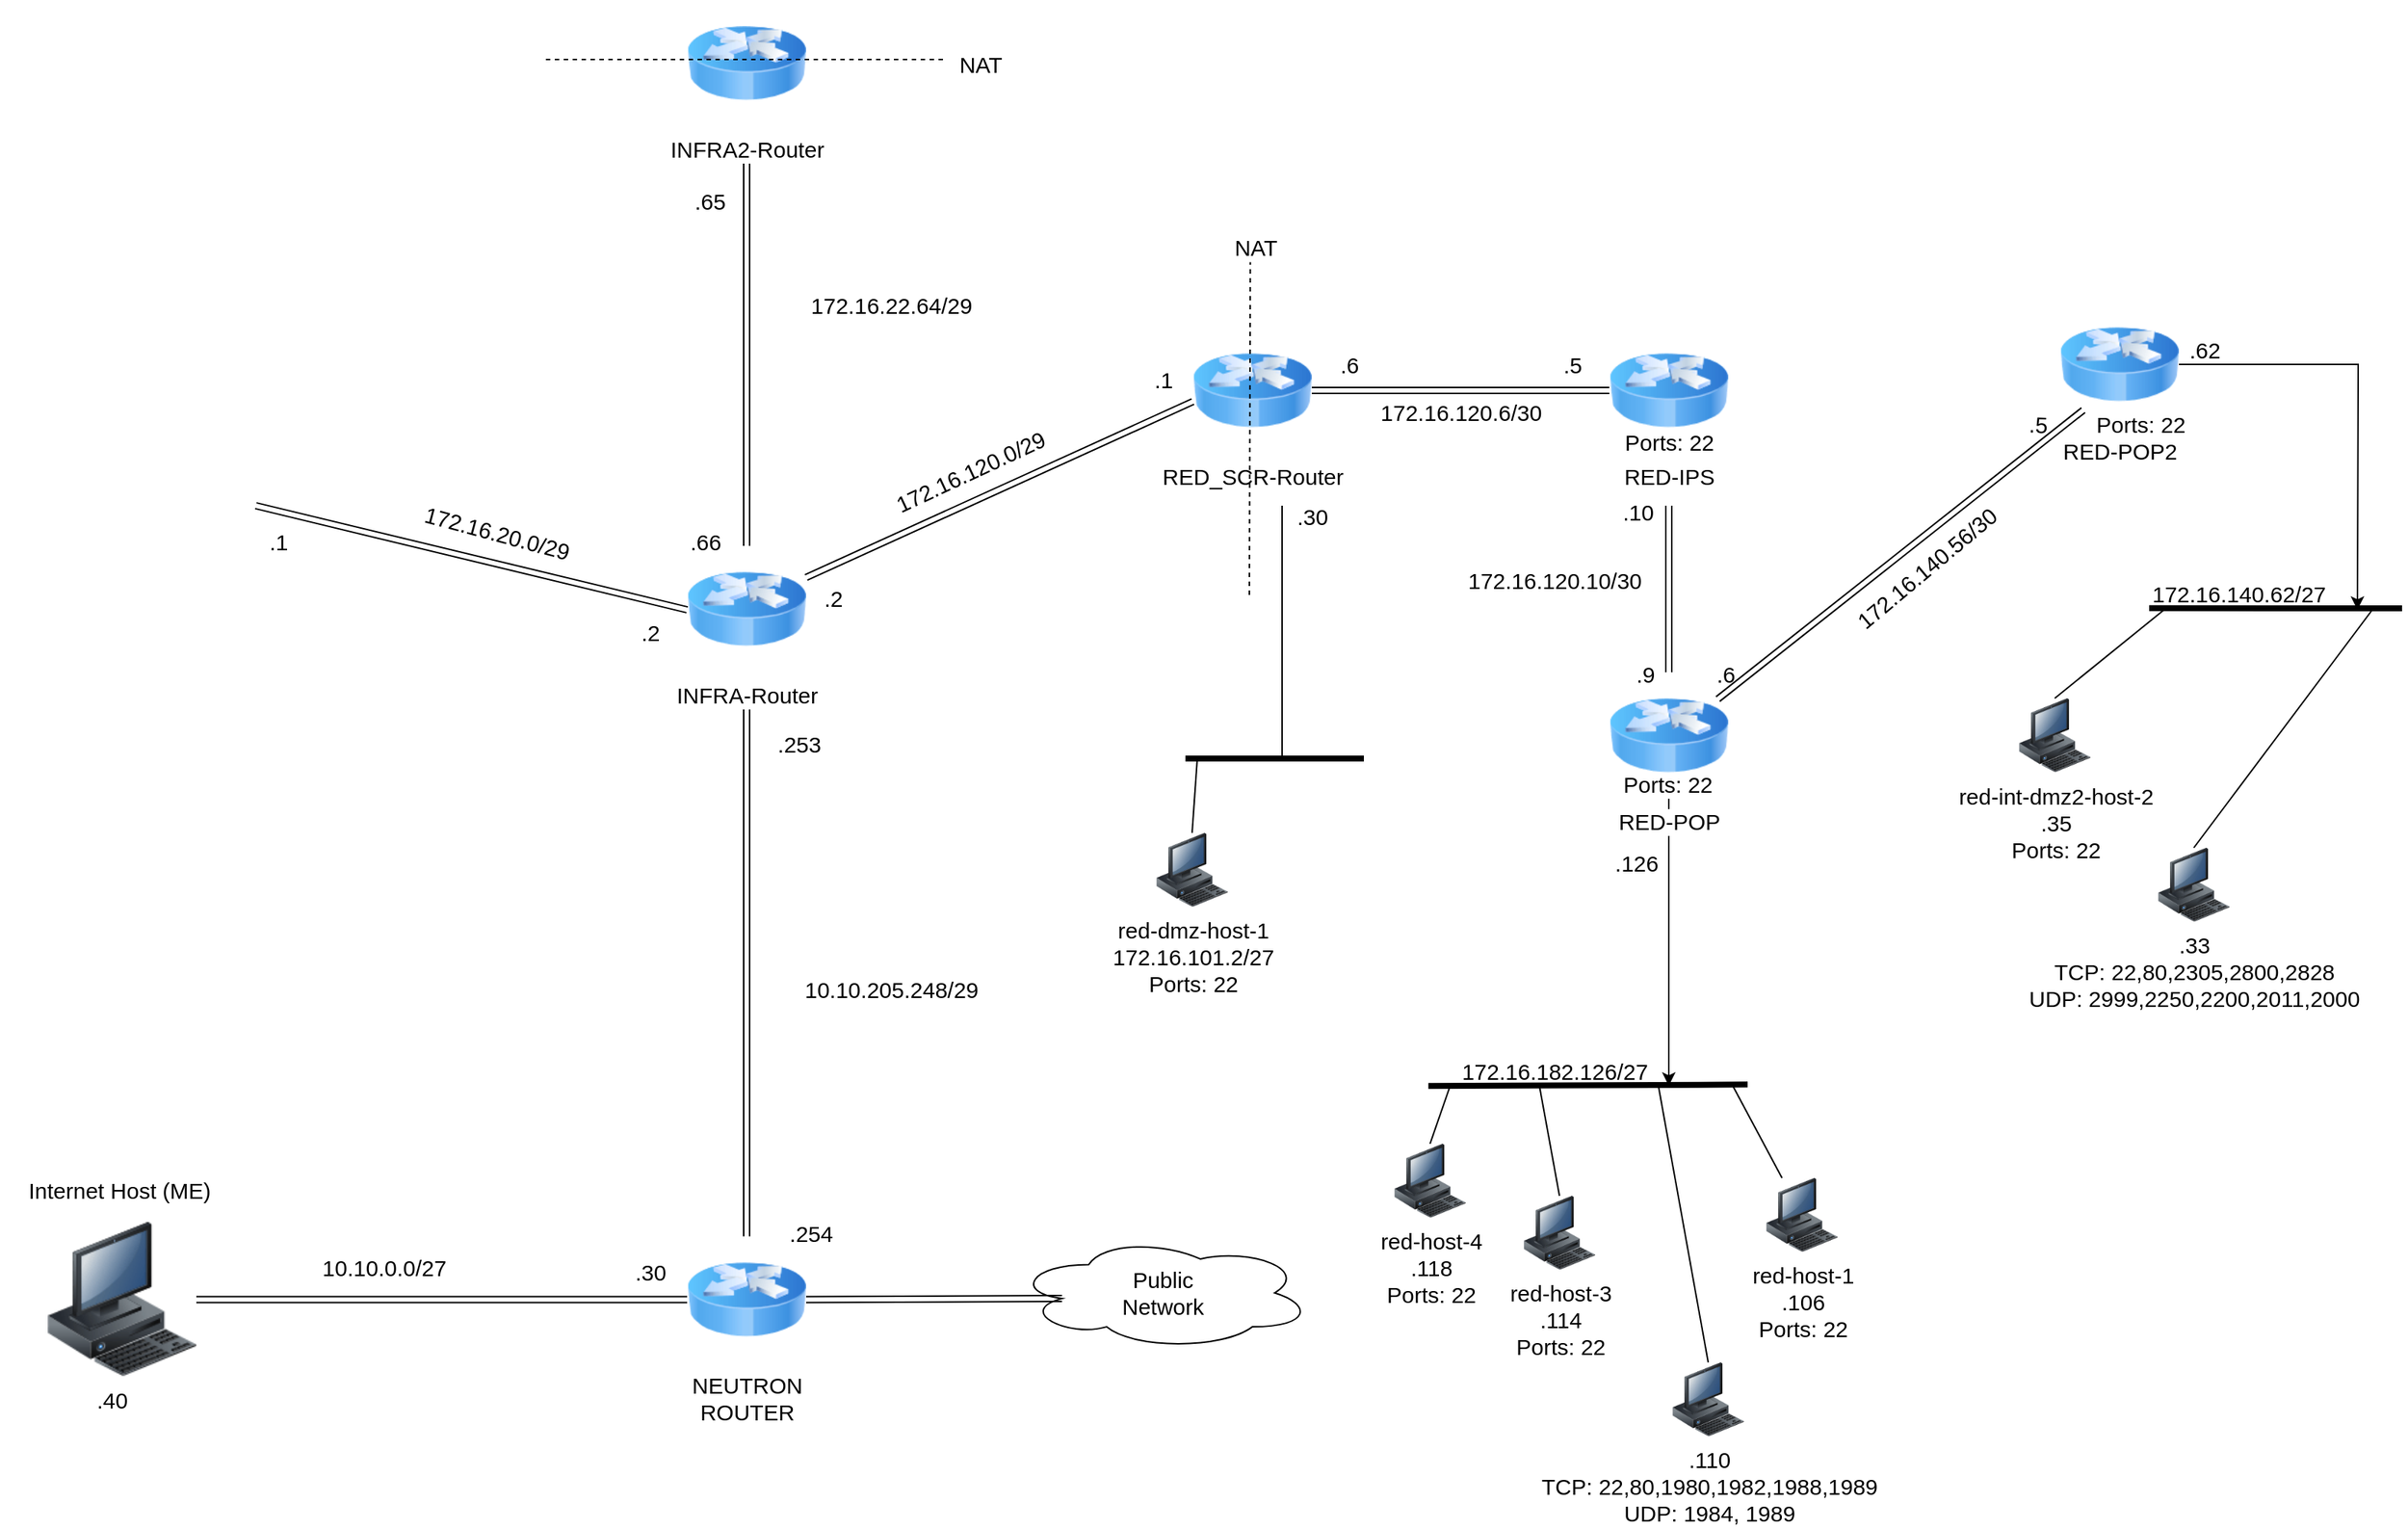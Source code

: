 <mxfile version="13.0.0" type="device"><diagram name="Page-1" id="e3a06f82-3646-2815-327d-82caf3d4e204"><mxGraphModel dx="1200" dy="956" grid="1" gridSize="10" guides="1" tooltips="1" connect="1" arrows="1" fold="1" page="1" pageScale="1.5" pageWidth="1169" pageHeight="826" background="none" math="0" shadow="0"><root><mxCell id="0" style=";html=1;"/><mxCell id="1" style=";html=1;" parent="0"/><mxCell id="Ir67TCw8tbcYhjHo69rZ-13" value="&lt;div style=&quot;font-size: 15px;&quot;&gt;NEUTRON&lt;/div&gt;&lt;div style=&quot;font-size: 15px;&quot;&gt;ROUTER&lt;br style=&quot;font-size: 15px;&quot;&gt;&lt;/div&gt;" style="image;html=1;labelBackgroundColor=#ffffff;image=img/lib/clip_art/networking/Router_Icon_128x128.png;fontSize=15;" vertex="1" parent="1"><mxGeometry x="577" y="1031.25" width="80" height="85" as="geometry"/></mxCell><mxCell id="Ir67TCw8tbcYhjHo69rZ-14" value="" style="image;html=1;labelBackgroundColor=#ffffff;image=img/lib/clip_art/computers/Workstation_128x128.png;fontSize=15;" vertex="1" parent="1"><mxGeometry x="147" y="1020" width="100" height="107.5" as="geometry"/></mxCell><mxCell id="Ir67TCw8tbcYhjHo69rZ-18" value="Internet Host (ME)" style="text;html=1;align=center;verticalAlign=middle;resizable=0;points=[];autosize=1;fontSize=15;" vertex="1" parent="1"><mxGeometry x="115" y="990" width="160" height="20" as="geometry"/></mxCell><mxCell id="Ir67TCw8tbcYhjHo69rZ-19" value=".40" style="text;html=1;align=center;verticalAlign=middle;resizable=0;points=[];autosize=1;fontSize=15;" vertex="1" parent="1"><mxGeometry x="170" y="1131" width="40" height="20" as="geometry"/></mxCell><mxCell id="Ir67TCw8tbcYhjHo69rZ-20" value="&lt;div style=&quot;font-size: 15px;&quot;&gt;Public&lt;/div&gt;&lt;div style=&quot;font-size: 15px;&quot;&gt;Network&lt;br style=&quot;font-size: 15px;&quot;&gt;&lt;/div&gt;" style="ellipse;shape=cloud;whiteSpace=wrap;html=1;align=center;fontSize=15;" vertex="1" parent="1"><mxGeometry x="797" y="1031.25" width="200" height="76" as="geometry"/></mxCell><mxCell id="Ir67TCw8tbcYhjHo69rZ-22" value="" style="shape=link;html=1;fontSize=15;exitX=1;exitY=0.5;exitDx=0;exitDy=0;entryX=0;entryY=0.5;entryDx=0;entryDy=0;" edge="1" parent="1" source="Ir67TCw8tbcYhjHo69rZ-14" target="Ir67TCw8tbcYhjHo69rZ-13"><mxGeometry width="50" height="50" relative="1" as="geometry"><mxPoint x="377" y="1120" as="sourcePoint"/><mxPoint x="417" y="1070" as="targetPoint"/></mxGeometry></mxCell><mxCell id="Ir67TCw8tbcYhjHo69rZ-23" value="" style="shape=link;html=1;fontSize=15;exitX=1;exitY=0.5;exitDx=0;exitDy=0;entryX=0.16;entryY=0.55;entryDx=0;entryDy=0;entryPerimeter=0;" edge="1" parent="1" source="Ir67TCw8tbcYhjHo69rZ-13" target="Ir67TCw8tbcYhjHo69rZ-20"><mxGeometry width="50" height="50" relative="1" as="geometry"><mxPoint x="727" y="1060" as="sourcePoint"/><mxPoint x="777" y="1010" as="targetPoint"/></mxGeometry></mxCell><mxCell id="Ir67TCw8tbcYhjHo69rZ-26" value="10.10.0.0/27" style="text;html=1;align=center;verticalAlign=middle;resizable=0;points=[];autosize=1;fontSize=15;" vertex="1" parent="1"><mxGeometry x="313" y="1042" width="120" height="20" as="geometry"/></mxCell><mxCell id="Ir67TCw8tbcYhjHo69rZ-27" value=".30" style="text;html=1;align=center;verticalAlign=middle;resizable=0;points=[];autosize=1;fontSize=15;" vertex="1" parent="1"><mxGeometry x="532" y="1045" width="40" height="20" as="geometry"/></mxCell><mxCell id="Ir67TCw8tbcYhjHo69rZ-28" value="" style="shape=link;html=1;fontSize=15;" edge="1" parent="1" source="Ir67TCw8tbcYhjHo69rZ-13"><mxGeometry width="50" height="50" relative="1" as="geometry"><mxPoint x="617" y="980" as="sourcePoint"/><mxPoint x="617" y="660" as="targetPoint"/></mxGeometry></mxCell><mxCell id="Ir67TCw8tbcYhjHo69rZ-29" value=".254" style="text;html=1;align=center;verticalAlign=middle;resizable=0;points=[];autosize=1;fontSize=15;" vertex="1" parent="1"><mxGeometry x="635" y="1019" width="50" height="20" as="geometry"/></mxCell><mxCell id="Ir67TCw8tbcYhjHo69rZ-30" value="10.10.205.248/29" style="text;html=1;align=center;verticalAlign=middle;resizable=0;points=[];autosize=1;fontSize=15;" vertex="1" parent="1"><mxGeometry x="634" y="855" width="160" height="20" as="geometry"/></mxCell><mxCell id="Ir67TCw8tbcYhjHo69rZ-33" value="&lt;div style=&quot;font-size: 15px;&quot;&gt;INFRA-Router&lt;/div&gt;" style="image;html=1;labelBackgroundColor=#ffffff;image=img/lib/clip_art/networking/Router_Icon_128x128.png;fontSize=15;" vertex="1" parent="1"><mxGeometry x="577" y="567" width="80" height="85" as="geometry"/></mxCell><mxCell id="Ir67TCw8tbcYhjHo69rZ-37" value="" style="shape=link;html=1;fontSize=15;exitX=1;exitY=0.25;exitDx=0;exitDy=0;" edge="1" parent="1" source="Ir67TCw8tbcYhjHo69rZ-33"><mxGeometry width="50" height="50" relative="1" as="geometry"><mxPoint x="807" y="551.25" as="sourcePoint"/><mxPoint x="917" y="470" as="targetPoint"/></mxGeometry></mxCell><mxCell id="Ir67TCw8tbcYhjHo69rZ-38" value=".2" style="text;html=1;align=center;verticalAlign=middle;resizable=0;points=[];autosize=1;fontSize=15;" vertex="1" parent="1"><mxGeometry x="660" y="592" width="30" height="20" as="geometry"/></mxCell><mxCell id="Ir67TCw8tbcYhjHo69rZ-40" value=".1" style="text;html=1;align=center;verticalAlign=middle;resizable=0;points=[];autosize=1;fontSize=15;" vertex="1" parent="1"><mxGeometry x="882" y="445" width="30" height="20" as="geometry"/></mxCell><mxCell id="Ir67TCw8tbcYhjHo69rZ-41" value="&lt;div style=&quot;font-size: 15px;&quot;&gt;RED_SCR-Router&lt;/div&gt;&lt;div style=&quot;font-size: 15px;&quot;&gt;&lt;br style=&quot;font-size: 15px;&quot;&gt;&lt;/div&gt;" style="image;html=1;labelBackgroundColor=#ffffff;image=img/lib/clip_art/networking/Router_Icon_128x128.png;fontSize=15;" vertex="1" parent="1"><mxGeometry x="917" y="420" width="80" height="85" as="geometry"/></mxCell><mxCell id="Ir67TCw8tbcYhjHo69rZ-42" value="172.16.120.0/29" style="text;html=1;align=center;verticalAlign=middle;resizable=0;points=[];autosize=1;fontSize=15;rotation=-25;" vertex="1" parent="1"><mxGeometry x="692" y="507" width="150" height="20" as="geometry"/></mxCell><mxCell id="Ir67TCw8tbcYhjHo69rZ-43" value="" style="shape=link;html=1;fontSize=15;exitX=0.5;exitY=0;exitDx=0;exitDy=0;" edge="1" parent="1" source="Ir67TCw8tbcYhjHo69rZ-33"><mxGeometry width="50" height="50" relative="1" as="geometry"><mxPoint x="616" y="550" as="sourcePoint"/><mxPoint x="617" y="310" as="targetPoint"/></mxGeometry></mxCell><mxCell id="Ir67TCw8tbcYhjHo69rZ-44" value="172.16.22.64/29" style="text;html=1;align=center;verticalAlign=middle;resizable=0;points=[];autosize=1;fontSize=15;" vertex="1" parent="1"><mxGeometry x="639" y="395" width="150" height="20" as="geometry"/></mxCell><mxCell id="Ir67TCw8tbcYhjHo69rZ-45" value=".66" style="text;html=1;align=center;verticalAlign=middle;resizable=0;points=[];autosize=1;fontSize=15;" vertex="1" parent="1"><mxGeometry x="569" y="554" width="40" height="20" as="geometry"/></mxCell><mxCell id="Ir67TCw8tbcYhjHo69rZ-46" value="" style="shape=link;html=1;fontSize=15;" edge="1" parent="1"><mxGeometry width="50" height="50" relative="1" as="geometry"><mxPoint x="287" y="540" as="sourcePoint"/><mxPoint x="577" y="610" as="targetPoint"/></mxGeometry></mxCell><mxCell id="Ir67TCw8tbcYhjHo69rZ-47" value=".2" style="text;html=1;align=center;verticalAlign=middle;resizable=0;points=[];autosize=1;fontSize=15;" vertex="1" parent="1"><mxGeometry x="537" y="615" width="30" height="20" as="geometry"/></mxCell><mxCell id="Ir67TCw8tbcYhjHo69rZ-48" value=".253" style="text;html=1;align=center;verticalAlign=middle;resizable=0;points=[];autosize=1;fontSize=15;" vertex="1" parent="1"><mxGeometry x="627" y="690" width="50" height="20" as="geometry"/></mxCell><mxCell id="Ir67TCw8tbcYhjHo69rZ-49" value="172.16.20.0/29" style="text;html=1;align=center;verticalAlign=middle;resizable=0;points=[];autosize=1;fontSize=15;rotation=15;" vertex="1" parent="1"><mxGeometry x="379" y="548" width="140" height="20" as="geometry"/></mxCell><mxCell id="Ir67TCw8tbcYhjHo69rZ-50" value=".1" style="text;html=1;align=center;verticalAlign=middle;resizable=0;points=[];autosize=1;fontSize=15;" vertex="1" parent="1"><mxGeometry x="287" y="554" width="30" height="20" as="geometry"/></mxCell><mxCell id="Ir67TCw8tbcYhjHo69rZ-51" value="&lt;div style=&quot;font-size: 15px;&quot;&gt;INFRA2-Router&lt;/div&gt;" style="image;html=1;labelBackgroundColor=#ffffff;image=img/lib/clip_art/networking/Router_Icon_128x128.png;fontSize=15;" vertex="1" parent="1"><mxGeometry x="577" y="200" width="80" height="85" as="geometry"/></mxCell><mxCell id="Ir67TCw8tbcYhjHo69rZ-52" value=".65" style="text;html=1;align=center;verticalAlign=middle;resizable=0;points=[];autosize=1;fontSize=15;" vertex="1" parent="1"><mxGeometry x="572" y="325" width="40" height="20" as="geometry"/></mxCell><mxCell id="Ir67TCw8tbcYhjHo69rZ-55" value="" style="endArrow=none;dashed=1;html=1;fontSize=15;" edge="1" parent="1"><mxGeometry width="50" height="50" relative="1" as="geometry"><mxPoint x="482" y="240" as="sourcePoint"/><mxPoint x="752" y="240" as="targetPoint"/></mxGeometry></mxCell><mxCell id="Ir67TCw8tbcYhjHo69rZ-56" value="NAT" style="text;html=1;align=center;verticalAlign=middle;resizable=0;points=[];autosize=1;fontSize=15;" vertex="1" parent="1"><mxGeometry x="749" y="232.5" width="50" height="20" as="geometry"/></mxCell><mxCell id="Ir67TCw8tbcYhjHo69rZ-57" value="" style="endArrow=none;dashed=1;html=1;fontSize=15;entryX=0.433;entryY=1.011;entryDx=0;entryDy=0;entryPerimeter=0;" edge="1" parent="1" target="Ir67TCw8tbcYhjHo69rZ-58"><mxGeometry width="50" height="50" relative="1" as="geometry"><mxPoint x="955" y="600" as="sourcePoint"/><mxPoint x="957" y="390" as="targetPoint"/></mxGeometry></mxCell><mxCell id="Ir67TCw8tbcYhjHo69rZ-58" value="NAT" style="text;html=1;align=center;verticalAlign=middle;resizable=0;points=[];autosize=1;fontSize=15;" vertex="1" parent="1"><mxGeometry x="934" y="356" width="50" height="20" as="geometry"/></mxCell><mxCell id="Ir67TCw8tbcYhjHo69rZ-59" value="&lt;div&gt;RED-IPS&lt;/div&gt;" style="image;html=1;labelBackgroundColor=#ffffff;image=img/lib/clip_art/networking/Router_Icon_128x128.png;fontSize=15;" vertex="1" parent="1"><mxGeometry x="1197" y="420" width="80" height="85" as="geometry"/></mxCell><mxCell id="Ir67TCw8tbcYhjHo69rZ-164" value="" style="edgeStyle=orthogonalEdgeStyle;rounded=0;orthogonalLoop=1;jettySize=auto;html=1;strokeWidth=1;fontSize=15;" edge="1" parent="1" source="Ir67TCw8tbcYhjHo69rZ-60"><mxGeometry relative="1" as="geometry"><mxPoint x="1237" y="930" as="targetPoint"/></mxGeometry></mxCell><mxCell id="Ir67TCw8tbcYhjHo69rZ-60" value="RED-POP" style="image;html=1;labelBackgroundColor=#ffffff;image=img/lib/clip_art/networking/Router_Icon_128x128.png;fontSize=15;" vertex="1" parent="1"><mxGeometry x="1197" y="652" width="80" height="85" as="geometry"/></mxCell><mxCell id="Ir67TCw8tbcYhjHo69rZ-64" value="" style="shape=link;html=1;fontSize=15;entryX=0;entryY=0.5;entryDx=0;entryDy=0;exitX=1;exitY=0.5;exitDx=0;exitDy=0;" edge="1" parent="1" source="Ir67TCw8tbcYhjHo69rZ-41" target="Ir67TCw8tbcYhjHo69rZ-59"><mxGeometry width="50" height="50" relative="1" as="geometry"><mxPoint x="1057" y="455" as="sourcePoint"/><mxPoint x="1169" y="454" as="targetPoint"/></mxGeometry></mxCell><mxCell id="Ir67TCw8tbcYhjHo69rZ-67" value="" style="shape=link;html=1;fontSize=15;exitX=0.5;exitY=0;exitDx=0;exitDy=0;" edge="1" parent="1" source="Ir67TCw8tbcYhjHo69rZ-60"><mxGeometry width="50" height="50" relative="1" as="geometry"><mxPoint x="1025" y="651.03" as="sourcePoint"/><mxPoint x="1237" y="540" as="targetPoint"/></mxGeometry></mxCell><mxCell id="Ir67TCw8tbcYhjHo69rZ-68" value="172.16.120.6/30" style="text;html=1;align=center;verticalAlign=middle;resizable=0;points=[];autosize=1;fontSize=15;" vertex="1" parent="1"><mxGeometry x="1022" y="467" width="150" height="20" as="geometry"/></mxCell><mxCell id="Ir67TCw8tbcYhjHo69rZ-71" value="172.16.120.10/30" style="text;html=1;align=center;verticalAlign=middle;resizable=0;points=[];autosize=1;fontSize=15;" vertex="1" parent="1"><mxGeometry x="1080" y="580" width="160" height="20" as="geometry"/></mxCell><mxCell id="Ir67TCw8tbcYhjHo69rZ-73" value="172.16.182.126/27" style="text;html=1;align=center;verticalAlign=middle;resizable=0;points=[];autosize=1;fontSize=15;" vertex="1" parent="1"><mxGeometry x="1075" y="910" width="170" height="20" as="geometry"/></mxCell><mxCell id="Ir67TCw8tbcYhjHo69rZ-158" style="edgeStyle=orthogonalEdgeStyle;rounded=0;orthogonalLoop=1;jettySize=auto;html=1;exitX=1;exitY=0.5;exitDx=0;exitDy=0;strokeWidth=1;fontSize=15;" edge="1" parent="1" source="Ir67TCw8tbcYhjHo69rZ-77"><mxGeometry relative="1" as="geometry"><mxPoint x="1700" y="610" as="targetPoint"/></mxGeometry></mxCell><mxCell id="Ir67TCw8tbcYhjHo69rZ-77" value="RED-POP2" style="image;html=1;labelBackgroundColor=#ffffff;image=img/lib/clip_art/networking/Router_Icon_128x128.png;fontSize=15;" vertex="1" parent="1"><mxGeometry x="1500" y="402.5" width="80" height="85" as="geometry"/></mxCell><mxCell id="Ir67TCw8tbcYhjHo69rZ-78" value="" style="shape=link;html=1;fontSize=15;entryX=0.027;entryY=0.038;entryDx=0;entryDy=0;entryPerimeter=0;" edge="1" parent="1" target="Ir67TCw8tbcYhjHo69rZ-98"><mxGeometry width="50" height="50" relative="1" as="geometry"><mxPoint x="1270" y="670" as="sourcePoint"/><mxPoint x="1427" y="690" as="targetPoint"/></mxGeometry></mxCell><mxCell id="Ir67TCw8tbcYhjHo69rZ-79" value="&lt;div&gt;.5&lt;/div&gt;" style="text;html=1;align=center;verticalAlign=middle;resizable=0;points=[];autosize=1;fontSize=15;rotation=2;" vertex="1" parent="1"><mxGeometry x="1470" y="475" width="30" height="20" as="geometry"/></mxCell><mxCell id="Ir67TCw8tbcYhjHo69rZ-142" value="172.16.140.56/30" style="text;html=1;align=center;verticalAlign=middle;resizable=0;points=[];autosize=1;fontSize=15;rotation=-40;" vertex="1" parent="1"><mxGeometry x="1330" y="572" width="160" height="20" as="geometry"/></mxCell><mxCell id="Ir67TCw8tbcYhjHo69rZ-83" value="172.16.140.62/27" style="text;html=1;align=center;verticalAlign=middle;resizable=0;points=[];autosize=1;fontSize=15;rotation=0;" vertex="1" parent="1"><mxGeometry x="1540" y="589" width="160" height="20" as="geometry"/></mxCell><mxCell id="Ir67TCw8tbcYhjHo69rZ-98" value="Ports: 22" style="text;html=1;align=center;verticalAlign=middle;resizable=0;points=[];autosize=1;fontSize=15;" vertex="1" parent="1"><mxGeometry x="1513.5" y="475" width="80" height="20" as="geometry"/></mxCell><mxCell id="Ir67TCw8tbcYhjHo69rZ-104" value="" style="endArrow=none;html=1;fontSize=15;" edge="1" parent="1"><mxGeometry width="50" height="50" relative="1" as="geometry"><mxPoint x="977" y="710" as="sourcePoint"/><mxPoint x="977" y="540" as="targetPoint"/></mxGeometry></mxCell><mxCell id="Ir67TCw8tbcYhjHo69rZ-105" value="" style="endArrow=none;html=1;fontSize=15;strokeWidth=4;" edge="1" parent="1"><mxGeometry width="50" height="50" relative="1" as="geometry"><mxPoint x="912" y="710" as="sourcePoint"/><mxPoint x="1032" y="710" as="targetPoint"/></mxGeometry></mxCell><mxCell id="Ir67TCw8tbcYhjHo69rZ-106" value="&lt;div style=&quot;font-size: 15px;&quot;&gt;&lt;font style=&quot;font-size: 15px;&quot;&gt;red-dmz-host-1&lt;/font&gt;&lt;/div&gt;&lt;div style=&quot;font-size: 15px;&quot;&gt;&lt;font style=&quot;font-size: 15px;&quot;&gt;172.16.101.2/27&lt;/font&gt;&lt;/div&gt;&lt;div style=&quot;font-size: 15px;&quot;&gt;&lt;font style=&quot;font-size: 15px;&quot;&gt;Ports: 22&lt;br style=&quot;font-size: 15px;&quot;&gt;&lt;/font&gt;&lt;/div&gt;" style="image;html=1;labelBackgroundColor=#ffffff;image=img/lib/clip_art/computers/Workstation_128x128.png;fontSize=15;" vertex="1" parent="1"><mxGeometry x="890" y="760" width="53" height="50" as="geometry"/></mxCell><mxCell id="Ir67TCw8tbcYhjHo69rZ-107" value="" style="endArrow=none;html=1;strokeWidth=1;fontSize=15;exitX=0.5;exitY=0;exitDx=0;exitDy=0;" edge="1" parent="1" source="Ir67TCw8tbcYhjHo69rZ-106"><mxGeometry width="50" height="50" relative="1" as="geometry"><mxPoint x="980" y="870" as="sourcePoint"/><mxPoint x="920" y="710" as="targetPoint"/></mxGeometry></mxCell><mxCell id="Ir67TCw8tbcYhjHo69rZ-109" value="&lt;font style=&quot;font-size: 15px&quot;&gt;Ports: 22&lt;br&gt;&lt;/font&gt;" style="text;html=1;align=center;verticalAlign=middle;resizable=0;points=[];autosize=1;fontSize=15;" vertex="1" parent="1"><mxGeometry x="1197" y="487" width="80" height="20" as="geometry"/></mxCell><mxCell id="Ir67TCw8tbcYhjHo69rZ-112" value=".10" style="text;html=1;align=center;verticalAlign=middle;resizable=0;points=[];autosize=1;fontSize=15;" vertex="1" parent="1"><mxGeometry x="1196" y="534" width="40" height="20" as="geometry"/></mxCell><mxCell id="Ir67TCw8tbcYhjHo69rZ-113" value=".6" style="text;html=1;align=center;verticalAlign=middle;resizable=0;points=[];autosize=1;fontSize=15;" vertex="1" parent="1"><mxGeometry x="1007" y="435" width="30" height="20" as="geometry"/></mxCell><mxCell id="Ir67TCw8tbcYhjHo69rZ-114" value=".5" style="text;html=1;align=center;verticalAlign=middle;resizable=0;points=[];autosize=1;fontSize=15;" vertex="1" parent="1"><mxGeometry x="1157" y="435" width="30" height="20" as="geometry"/></mxCell><mxCell id="Ir67TCw8tbcYhjHo69rZ-115" value=".9" style="text;html=1;align=center;verticalAlign=middle;resizable=0;points=[];autosize=1;fontSize=15;" vertex="1" parent="1"><mxGeometry x="1206" y="642.5" width="30" height="20" as="geometry"/></mxCell><mxCell id="Ir67TCw8tbcYhjHo69rZ-116" value=".30" style="text;html=1;align=center;verticalAlign=middle;resizable=0;points=[];autosize=1;fontSize=15;" vertex="1" parent="1"><mxGeometry x="977" y="537" width="40" height="20" as="geometry"/></mxCell><mxCell id="Ir67TCw8tbcYhjHo69rZ-117" value="&lt;font style=&quot;font-size: 15px&quot;&gt;Ports: 22&lt;br&gt;&lt;/font&gt;" style="text;html=1;align=center;verticalAlign=middle;resizable=0;points=[];autosize=1;fontSize=15;" vertex="1" parent="1"><mxGeometry x="1196" y="717" width="80" height="20" as="geometry"/></mxCell><mxCell id="Ir67TCw8tbcYhjHo69rZ-119" value=".6" style="text;html=1;align=center;verticalAlign=middle;resizable=0;points=[];autosize=1;fontSize=15;" vertex="1" parent="1"><mxGeometry x="1260" y="642.5" width="30" height="20" as="geometry"/></mxCell><mxCell id="Ir67TCw8tbcYhjHo69rZ-120" value=".126" style="text;html=1;align=center;verticalAlign=middle;resizable=0;points=[];autosize=1;fontSize=15;" vertex="1" parent="1"><mxGeometry x="1190" y="770" width="50" height="20" as="geometry"/></mxCell><mxCell id="Ir67TCw8tbcYhjHo69rZ-124" value="" style="endArrow=none;html=1;fontSize=15;strokeWidth=4;exitX=0.002;exitY=1.008;exitDx=0;exitDy=0;exitPerimeter=0;" edge="1" parent="1" source="Ir67TCw8tbcYhjHo69rZ-73"><mxGeometry width="50" height="50" relative="1" as="geometry"><mxPoint x="1110" y="929" as="sourcePoint"/><mxPoint x="1290" y="929.17" as="targetPoint"/></mxGeometry></mxCell><mxCell id="Ir67TCw8tbcYhjHo69rZ-125" value="red-host-4&lt;br&gt;&lt;div&gt;.118&lt;/div&gt;&lt;div style=&quot;font-size: 15px&quot;&gt;&lt;font style=&quot;font-size: 15px&quot;&gt;Ports: 22&lt;br style=&quot;font-size: 15px&quot;&gt;&lt;/font&gt;&lt;/div&gt;" style="image;html=1;labelBackgroundColor=#ffffff;image=img/lib/clip_art/computers/Workstation_128x128.png;fontSize=15;" vertex="1" parent="1"><mxGeometry x="1050" y="969" width="53" height="50" as="geometry"/></mxCell><mxCell id="Ir67TCw8tbcYhjHo69rZ-133" value="red-host-3&lt;br&gt;&lt;div&gt;.114&lt;/div&gt;&lt;div style=&quot;font-size: 15px&quot;&gt;&lt;font style=&quot;font-size: 15px&quot;&gt;Ports: 22&lt;br style=&quot;font-size: 15px&quot;&gt;&lt;/font&gt;&lt;/div&gt;" style="image;html=1;labelBackgroundColor=#ffffff;image=img/lib/clip_art/computers/Workstation_128x128.png;fontSize=15;" vertex="1" parent="1"><mxGeometry x="1137" y="1004" width="53" height="50" as="geometry"/></mxCell><mxCell id="Ir67TCw8tbcYhjHo69rZ-134" value=".110&lt;br&gt;&lt;div style=&quot;font-size: 15px&quot;&gt;&lt;font style=&quot;font-size: 15px&quot;&gt;TCP: 22,80,1980,1982,1988,1989&lt;/font&gt;&lt;/div&gt;&lt;div style=&quot;font-size: 15px&quot;&gt;&lt;font style=&quot;font-size: 15px&quot;&gt;UDP: 1984, 1989&lt;br style=&quot;font-size: 15px&quot;&gt;&lt;/font&gt;&lt;/div&gt;" style="image;html=1;labelBackgroundColor=#ffffff;image=img/lib/clip_art/computers/Workstation_128x128.png;fontSize=15;" vertex="1" parent="1"><mxGeometry x="1237" y="1116" width="53" height="50" as="geometry"/></mxCell><mxCell id="Ir67TCw8tbcYhjHo69rZ-135" value="red-host-1&lt;br&gt;&lt;div&gt;.106&lt;/div&gt;&lt;div style=&quot;font-size: 15px&quot;&gt;&lt;font style=&quot;font-size: 15px&quot;&gt;Ports: 22&lt;br style=&quot;font-size: 15px&quot;&gt;&lt;/font&gt;&lt;/div&gt;" style="image;html=1;labelBackgroundColor=#ffffff;image=img/lib/clip_art/computers/Workstation_128x128.png;fontSize=15;" vertex="1" parent="1"><mxGeometry x="1300" y="992" width="53" height="50" as="geometry"/></mxCell><mxCell id="Ir67TCw8tbcYhjHo69rZ-138" value="" style="endArrow=none;html=1;fontSize=15;exitX=0.5;exitY=0;exitDx=0;exitDy=0;" edge="1" parent="1" source="Ir67TCw8tbcYhjHo69rZ-125"><mxGeometry width="50" height="50" relative="1" as="geometry"><mxPoint x="1245" y="939.17" as="sourcePoint"/><mxPoint x="1090" y="930" as="targetPoint"/></mxGeometry></mxCell><mxCell id="Ir67TCw8tbcYhjHo69rZ-139" value="" style="endArrow=none;html=1;fontSize=15;exitX=0.5;exitY=0;exitDx=0;exitDy=0;" edge="1" parent="1" source="Ir67TCw8tbcYhjHo69rZ-133"><mxGeometry width="50" height="50" relative="1" as="geometry"><mxPoint x="1255" y="949.17" as="sourcePoint"/><mxPoint x="1150" y="930" as="targetPoint"/></mxGeometry></mxCell><mxCell id="Ir67TCw8tbcYhjHo69rZ-140" value="" style="endArrow=none;html=1;fontSize=15;exitX=0.5;exitY=0;exitDx=0;exitDy=0;" edge="1" parent="1" source="Ir67TCw8tbcYhjHo69rZ-134"><mxGeometry width="50" height="50" relative="1" as="geometry"><mxPoint x="1265" y="959.17" as="sourcePoint"/><mxPoint x="1230" y="930" as="targetPoint"/></mxGeometry></mxCell><mxCell id="Ir67TCw8tbcYhjHo69rZ-141" value="" style="endArrow=none;html=1;fontSize=15;" edge="1" parent="1" source="Ir67TCw8tbcYhjHo69rZ-135"><mxGeometry width="50" height="50" relative="1" as="geometry"><mxPoint x="1350" y="973.5" as="sourcePoint"/><mxPoint x="1280" y="930" as="targetPoint"/></mxGeometry></mxCell><mxCell id="Ir67TCw8tbcYhjHo69rZ-146" value="" style="endArrow=none;html=1;fontSize=15;strokeWidth=4;" edge="1" parent="1"><mxGeometry width="50" height="50" relative="1" as="geometry"><mxPoint x="1560" y="608.91" as="sourcePoint"/><mxPoint x="1730" y="609" as="targetPoint"/></mxGeometry></mxCell><mxCell id="Ir67TCw8tbcYhjHo69rZ-147" value="&lt;div style=&quot;font-size: 15px&quot;&gt;&lt;font style=&quot;font-size: 15px&quot;&gt;.33&lt;/font&gt;&lt;/div&gt;&lt;div style=&quot;font-size: 15px&quot;&gt;&lt;font style=&quot;font-size: 15px&quot;&gt;TCP: 22,80,2305,2800,2828&lt;br style=&quot;font-size: 15px&quot;&gt;&lt;/font&gt;&lt;/div&gt;&lt;div&gt;UDP: 2999,2250,2200,2011,2000&lt;br&gt;&lt;/div&gt;" style="image;html=1;labelBackgroundColor=#ffffff;image=img/lib/clip_art/computers/Workstation_128x128.png;fontSize=15;" vertex="1" parent="1"><mxGeometry x="1563.5" y="770" width="53" height="50" as="geometry"/></mxCell><mxCell id="Ir67TCw8tbcYhjHo69rZ-148" value="" style="endArrow=none;html=1;strokeWidth=1;fontSize=15;exitX=0.5;exitY=0;exitDx=0;exitDy=0;" edge="1" parent="1" source="Ir67TCw8tbcYhjHo69rZ-147"><mxGeometry width="50" height="50" relative="1" as="geometry"><mxPoint x="1637" y="395" as="sourcePoint"/><mxPoint x="1710" y="610" as="targetPoint"/></mxGeometry></mxCell><mxCell id="Ir67TCw8tbcYhjHo69rZ-149" value=".62" style="text;html=1;align=center;verticalAlign=middle;resizable=0;points=[];autosize=1;fontSize=15;" vertex="1" parent="1"><mxGeometry x="1576.5" y="425" width="40" height="20" as="geometry"/></mxCell><mxCell id="Ir67TCw8tbcYhjHo69rZ-152" value="red-int-dmz2-host-2&lt;div style=&quot;font-size: 15px&quot;&gt;&lt;font style=&quot;font-size: 15px&quot;&gt;.35&lt;/font&gt;&lt;/div&gt;&lt;div style=&quot;font-size: 15px&quot;&gt;&lt;font style=&quot;font-size: 15px&quot;&gt;Ports: 22&lt;br style=&quot;font-size: 15px&quot;&gt;&lt;/font&gt;&lt;/div&gt;" style="image;html=1;labelBackgroundColor=#ffffff;image=img/lib/clip_art/computers/Workstation_128x128.png;fontSize=15;" vertex="1" parent="1"><mxGeometry x="1470" y="669.5" width="53" height="50" as="geometry"/></mxCell><mxCell id="Ir67TCw8tbcYhjHo69rZ-153" value="" style="endArrow=none;html=1;strokeWidth=1;fontSize=15;exitX=0.5;exitY=0;exitDx=0;exitDy=0;" edge="1" parent="1" source="Ir67TCw8tbcYhjHo69rZ-152"><mxGeometry width="50" height="50" relative="1" as="geometry"><mxPoint x="1599.0" y="200.5" as="sourcePoint"/><mxPoint x="1570" y="610" as="targetPoint"/></mxGeometry></mxCell></root></mxGraphModel></diagram></mxfile>